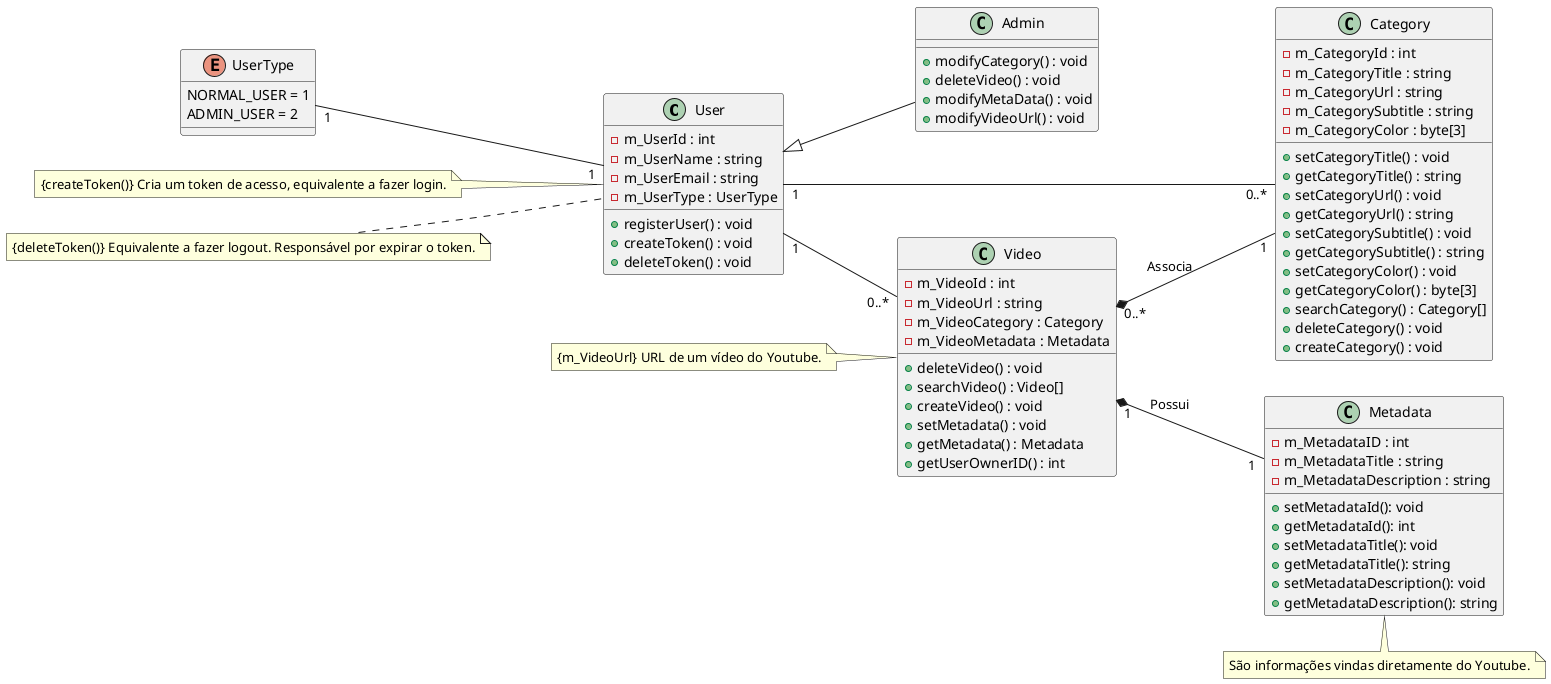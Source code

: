 @startuml

left to right direction

class User {
    -m_UserId : int
    -m_UserName : string
    -m_UserEmail : string
    -m_UserType : UserType
    +registerUser() : void
    +createToken() : void
    +deleteToken() : void
}

class Admin {
    +modifyCategory() : void
    +deleteVideo() : void
    +modifyMetaData() : void
    +modifyVideoUrl() : void
}

class Category {
    -m_CategoryId : int
    -m_CategoryTitle : string
    -m_CategoryUrl : string
    -m_CategorySubtitle : string
    -m_CategoryColor : byte[3]
    +setCategoryTitle() : void
    +getCategoryTitle() : string
    +setCategoryUrl() : void
    +getCategoryUrl() : string
    +setCategorySubtitle() : void
    +getCategorySubtitle() : string
    +setCategoryColor() : void
    +getCategoryColor() : byte[3]
    +searchCategory() : Category[]
    +deleteCategory() : void
    +createCategory() : void
}

class Video {
    -m_VideoId : int
    -m_VideoUrl : string
    -m_VideoCategory : Category
    -m_VideoMetadata : Metadata
    +deleteVideo() : void
    +searchVideo() : Video[]
    +createVideo() : void
    +setMetadata() : void
    +getMetadata() : Metadata
    +getUserOwnerID() : int
}
class Metadata{
    -m_MetadataID : int
    -m_MetadataTitle : string
    -m_MetadataDescription : string
    +setMetadataId(): void
    +getMetadataId(): int
    +setMetadataTitle(): void
    +getMetadataTitle(): string
    +setMetadataDescription(): void
    +getMetadataDescription(): string
}

enum UserType {
    NORMAL_USER = 1
    ADMIN_USER = 2
}

User "1"-up-"1" UserType
User "1"--"0..*" Category
User "1"--"0..*" Video
User <|-- Admin
Video "1"*--"1" Metadata : Possui
Video "0..*"*--"1" Category : Associa

note left of User : {createToken()} Cria um token de acesso, equivalente a fazer login.
note left of User : {deleteToken()} Equivalente a fazer logout. Responsável por expirar o token.

note left of Video : {m_VideoUrl} URL de um vídeo do Youtube.

note bottom of Metadata : São informações vindas diretamente do Youtube.

@endtuml
